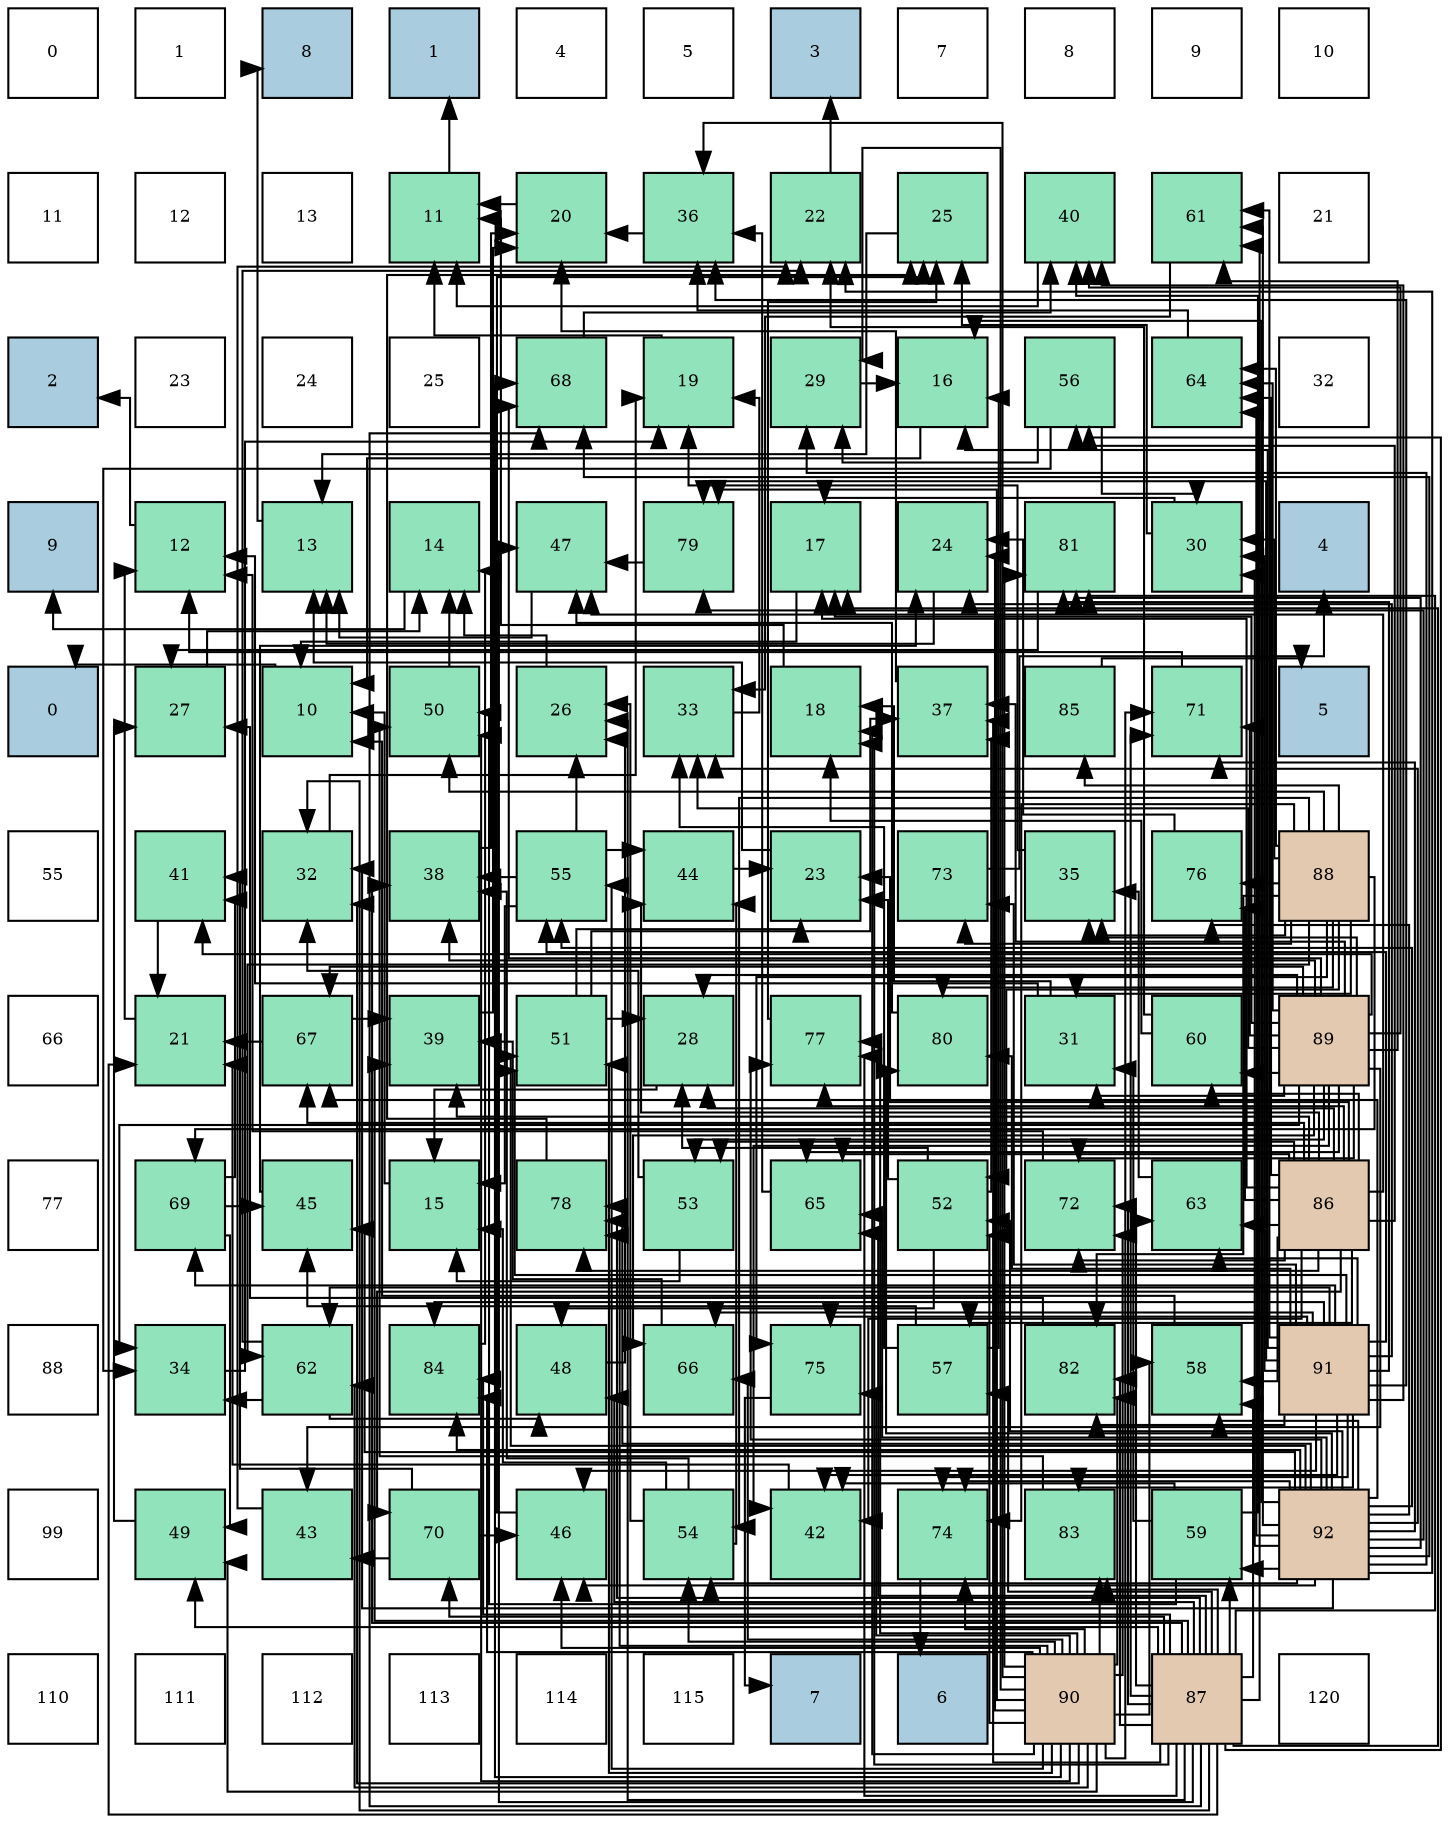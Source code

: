 digraph layout{
 rankdir=TB;
 splines=ortho;
 node [style=filled shape=square fixedsize=true width=0.6];
0[label="0", fontsize=8, fillcolor="#ffffff"];
1[label="1", fontsize=8, fillcolor="#ffffff"];
2[label="8", fontsize=8, fillcolor="#a9ccde"];
3[label="1", fontsize=8, fillcolor="#a9ccde"];
4[label="4", fontsize=8, fillcolor="#ffffff"];
5[label="5", fontsize=8, fillcolor="#ffffff"];
6[label="3", fontsize=8, fillcolor="#a9ccde"];
7[label="7", fontsize=8, fillcolor="#ffffff"];
8[label="8", fontsize=8, fillcolor="#ffffff"];
9[label="9", fontsize=8, fillcolor="#ffffff"];
10[label="10", fontsize=8, fillcolor="#ffffff"];
11[label="11", fontsize=8, fillcolor="#ffffff"];
12[label="12", fontsize=8, fillcolor="#ffffff"];
13[label="13", fontsize=8, fillcolor="#ffffff"];
14[label="11", fontsize=8, fillcolor="#91e3bb"];
15[label="20", fontsize=8, fillcolor="#91e3bb"];
16[label="36", fontsize=8, fillcolor="#91e3bb"];
17[label="22", fontsize=8, fillcolor="#91e3bb"];
18[label="25", fontsize=8, fillcolor="#91e3bb"];
19[label="40", fontsize=8, fillcolor="#91e3bb"];
20[label="61", fontsize=8, fillcolor="#91e3bb"];
21[label="21", fontsize=8, fillcolor="#ffffff"];
22[label="2", fontsize=8, fillcolor="#a9ccde"];
23[label="23", fontsize=8, fillcolor="#ffffff"];
24[label="24", fontsize=8, fillcolor="#ffffff"];
25[label="25", fontsize=8, fillcolor="#ffffff"];
26[label="68", fontsize=8, fillcolor="#91e3bb"];
27[label="19", fontsize=8, fillcolor="#91e3bb"];
28[label="29", fontsize=8, fillcolor="#91e3bb"];
29[label="16", fontsize=8, fillcolor="#91e3bb"];
30[label="56", fontsize=8, fillcolor="#91e3bb"];
31[label="64", fontsize=8, fillcolor="#91e3bb"];
32[label="32", fontsize=8, fillcolor="#ffffff"];
33[label="9", fontsize=8, fillcolor="#a9ccde"];
34[label="12", fontsize=8, fillcolor="#91e3bb"];
35[label="13", fontsize=8, fillcolor="#91e3bb"];
36[label="14", fontsize=8, fillcolor="#91e3bb"];
37[label="47", fontsize=8, fillcolor="#91e3bb"];
38[label="79", fontsize=8, fillcolor="#91e3bb"];
39[label="17", fontsize=8, fillcolor="#91e3bb"];
40[label="24", fontsize=8, fillcolor="#91e3bb"];
41[label="81", fontsize=8, fillcolor="#91e3bb"];
42[label="30", fontsize=8, fillcolor="#91e3bb"];
43[label="4", fontsize=8, fillcolor="#a9ccde"];
44[label="0", fontsize=8, fillcolor="#a9ccde"];
45[label="27", fontsize=8, fillcolor="#91e3bb"];
46[label="10", fontsize=8, fillcolor="#91e3bb"];
47[label="50", fontsize=8, fillcolor="#91e3bb"];
48[label="26", fontsize=8, fillcolor="#91e3bb"];
49[label="33", fontsize=8, fillcolor="#91e3bb"];
50[label="18", fontsize=8, fillcolor="#91e3bb"];
51[label="37", fontsize=8, fillcolor="#91e3bb"];
52[label="85", fontsize=8, fillcolor="#91e3bb"];
53[label="71", fontsize=8, fillcolor="#91e3bb"];
54[label="5", fontsize=8, fillcolor="#a9ccde"];
55[label="55", fontsize=8, fillcolor="#ffffff"];
56[label="41", fontsize=8, fillcolor="#91e3bb"];
57[label="32", fontsize=8, fillcolor="#91e3bb"];
58[label="38", fontsize=8, fillcolor="#91e3bb"];
59[label="55", fontsize=8, fillcolor="#91e3bb"];
60[label="44", fontsize=8, fillcolor="#91e3bb"];
61[label="23", fontsize=8, fillcolor="#91e3bb"];
62[label="73", fontsize=8, fillcolor="#91e3bb"];
63[label="35", fontsize=8, fillcolor="#91e3bb"];
64[label="76", fontsize=8, fillcolor="#91e3bb"];
65[label="88", fontsize=8, fillcolor="#e3c9af"];
66[label="66", fontsize=8, fillcolor="#ffffff"];
67[label="21", fontsize=8, fillcolor="#91e3bb"];
68[label="67", fontsize=8, fillcolor="#91e3bb"];
69[label="39", fontsize=8, fillcolor="#91e3bb"];
70[label="51", fontsize=8, fillcolor="#91e3bb"];
71[label="28", fontsize=8, fillcolor="#91e3bb"];
72[label="77", fontsize=8, fillcolor="#91e3bb"];
73[label="80", fontsize=8, fillcolor="#91e3bb"];
74[label="31", fontsize=8, fillcolor="#91e3bb"];
75[label="60", fontsize=8, fillcolor="#91e3bb"];
76[label="89", fontsize=8, fillcolor="#e3c9af"];
77[label="77", fontsize=8, fillcolor="#ffffff"];
78[label="69", fontsize=8, fillcolor="#91e3bb"];
79[label="45", fontsize=8, fillcolor="#91e3bb"];
80[label="15", fontsize=8, fillcolor="#91e3bb"];
81[label="78", fontsize=8, fillcolor="#91e3bb"];
82[label="53", fontsize=8, fillcolor="#91e3bb"];
83[label="65", fontsize=8, fillcolor="#91e3bb"];
84[label="52", fontsize=8, fillcolor="#91e3bb"];
85[label="72", fontsize=8, fillcolor="#91e3bb"];
86[label="63", fontsize=8, fillcolor="#91e3bb"];
87[label="86", fontsize=8, fillcolor="#e3c9af"];
88[label="88", fontsize=8, fillcolor="#ffffff"];
89[label="34", fontsize=8, fillcolor="#91e3bb"];
90[label="62", fontsize=8, fillcolor="#91e3bb"];
91[label="84", fontsize=8, fillcolor="#91e3bb"];
92[label="48", fontsize=8, fillcolor="#91e3bb"];
93[label="66", fontsize=8, fillcolor="#91e3bb"];
94[label="75", fontsize=8, fillcolor="#91e3bb"];
95[label="57", fontsize=8, fillcolor="#91e3bb"];
96[label="82", fontsize=8, fillcolor="#91e3bb"];
97[label="58", fontsize=8, fillcolor="#91e3bb"];
98[label="91", fontsize=8, fillcolor="#e3c9af"];
99[label="99", fontsize=8, fillcolor="#ffffff"];
100[label="49", fontsize=8, fillcolor="#91e3bb"];
101[label="43", fontsize=8, fillcolor="#91e3bb"];
102[label="70", fontsize=8, fillcolor="#91e3bb"];
103[label="46", fontsize=8, fillcolor="#91e3bb"];
104[label="54", fontsize=8, fillcolor="#91e3bb"];
105[label="42", fontsize=8, fillcolor="#91e3bb"];
106[label="74", fontsize=8, fillcolor="#91e3bb"];
107[label="83", fontsize=8, fillcolor="#91e3bb"];
108[label="59", fontsize=8, fillcolor="#91e3bb"];
109[label="92", fontsize=8, fillcolor="#e3c9af"];
110[label="110", fontsize=8, fillcolor="#ffffff"];
111[label="111", fontsize=8, fillcolor="#ffffff"];
112[label="112", fontsize=8, fillcolor="#ffffff"];
113[label="113", fontsize=8, fillcolor="#ffffff"];
114[label="114", fontsize=8, fillcolor="#ffffff"];
115[label="115", fontsize=8, fillcolor="#ffffff"];
116[label="7", fontsize=8, fillcolor="#a9ccde"];
117[label="6", fontsize=8, fillcolor="#a9ccde"];
118[label="90", fontsize=8, fillcolor="#e3c9af"];
119[label="87", fontsize=8, fillcolor="#e3c9af"];
120[label="120", fontsize=8, fillcolor="#ffffff"];
edge [constraint=false, style=vis];46 -> 44;
14 -> 3;
34 -> 22;
35 -> 2;
36 -> 33;
80 -> 46;
29 -> 46;
39 -> 46;
50 -> 14;
27 -> 14;
15 -> 14;
67 -> 34;
17 -> 6;
61 -> 35;
40 -> 35;
18 -> 35;
48 -> 36;
45 -> 36;
71 -> 80;
28 -> 29;
42 -> 39;
42 -> 18;
74 -> 34;
74 -> 50;
57 -> 27;
49 -> 27;
89 -> 27;
63 -> 27;
16 -> 15;
51 -> 15;
58 -> 15;
69 -> 15;
19 -> 14;
56 -> 67;
105 -> 67;
101 -> 17;
60 -> 61;
79 -> 40;
103 -> 18;
37 -> 35;
92 -> 48;
100 -> 45;
47 -> 36;
70 -> 61;
70 -> 71;
70 -> 51;
84 -> 61;
84 -> 71;
84 -> 51;
84 -> 92;
82 -> 80;
82 -> 57;
104 -> 80;
104 -> 48;
104 -> 58;
104 -> 60;
59 -> 80;
59 -> 48;
59 -> 58;
59 -> 60;
30 -> 28;
30 -> 42;
30 -> 89;
95 -> 29;
95 -> 49;
95 -> 79;
97 -> 46;
108 -> 74;
108 -> 19;
108 -> 105;
108 -> 47;
75 -> 50;
75 -> 17;
20 -> 49;
90 -> 17;
90 -> 89;
90 -> 92;
86 -> 63;
31 -> 16;
83 -> 16;
93 -> 69;
68 -> 67;
68 -> 69;
26 -> 19;
78 -> 56;
78 -> 79;
78 -> 100;
102 -> 56;
102 -> 101;
102 -> 103;
53 -> 34;
85 -> 34;
62 -> 43;
106 -> 117;
94 -> 116;
64 -> 40;
72 -> 18;
81 -> 18;
38 -> 37;
73 -> 37;
41 -> 45;
96 -> 45;
107 -> 47;
91 -> 36;
52 -> 54;
87 -> 39;
87 -> 61;
87 -> 71;
87 -> 69;
87 -> 105;
87 -> 60;
87 -> 37;
87 -> 82;
87 -> 30;
87 -> 95;
87 -> 97;
87 -> 75;
87 -> 86;
87 -> 31;
87 -> 83;
87 -> 68;
87 -> 102;
87 -> 85;
87 -> 64;
87 -> 72;
87 -> 81;
119 -> 39;
119 -> 50;
119 -> 67;
119 -> 48;
119 -> 57;
119 -> 51;
119 -> 58;
119 -> 69;
119 -> 37;
119 -> 92;
119 -> 100;
119 -> 30;
119 -> 95;
119 -> 97;
119 -> 108;
119 -> 20;
119 -> 86;
119 -> 83;
119 -> 26;
119 -> 102;
119 -> 53;
119 -> 85;
119 -> 72;
119 -> 81;
119 -> 41;
119 -> 96;
119 -> 107;
119 -> 91;
65 -> 42;
65 -> 74;
65 -> 63;
65 -> 47;
65 -> 84;
65 -> 104;
65 -> 90;
65 -> 31;
65 -> 78;
65 -> 62;
65 -> 106;
65 -> 94;
65 -> 64;
65 -> 73;
65 -> 96;
65 -> 52;
76 -> 39;
76 -> 71;
76 -> 74;
76 -> 49;
76 -> 89;
76 -> 63;
76 -> 51;
76 -> 58;
76 -> 19;
76 -> 56;
76 -> 105;
76 -> 101;
76 -> 82;
76 -> 75;
76 -> 20;
76 -> 31;
76 -> 83;
76 -> 93;
76 -> 68;
76 -> 26;
76 -> 53;
76 -> 85;
118 -> 50;
118 -> 40;
118 -> 28;
118 -> 57;
118 -> 16;
118 -> 103;
118 -> 100;
118 -> 47;
118 -> 70;
118 -> 84;
118 -> 104;
118 -> 59;
118 -> 97;
118 -> 90;
118 -> 93;
118 -> 26;
118 -> 53;
118 -> 85;
118 -> 106;
118 -> 94;
118 -> 72;
118 -> 81;
118 -> 38;
118 -> 41;
118 -> 96;
118 -> 107;
118 -> 91;
98 -> 29;
98 -> 40;
98 -> 42;
98 -> 16;
98 -> 19;
98 -> 105;
98 -> 103;
98 -> 70;
98 -> 59;
98 -> 20;
98 -> 90;
98 -> 86;
98 -> 93;
98 -> 78;
98 -> 62;
98 -> 106;
98 -> 94;
98 -> 38;
98 -> 73;
98 -> 41;
98 -> 96;
98 -> 107;
98 -> 91;
109 -> 29;
109 -> 17;
109 -> 28;
109 -> 42;
109 -> 57;
109 -> 49;
109 -> 79;
109 -> 103;
109 -> 70;
109 -> 84;
109 -> 104;
109 -> 59;
109 -> 97;
109 -> 108;
109 -> 20;
109 -> 31;
109 -> 83;
109 -> 68;
109 -> 26;
109 -> 53;
109 -> 106;
109 -> 64;
109 -> 72;
109 -> 81;
109 -> 38;
109 -> 73;
109 -> 41;
109 -> 91;
edge [constraint=true, style=invis];
0 -> 11 -> 22 -> 33 -> 44 -> 55 -> 66 -> 77 -> 88 -> 99 -> 110;
1 -> 12 -> 23 -> 34 -> 45 -> 56 -> 67 -> 78 -> 89 -> 100 -> 111;
2 -> 13 -> 24 -> 35 -> 46 -> 57 -> 68 -> 79 -> 90 -> 101 -> 112;
3 -> 14 -> 25 -> 36 -> 47 -> 58 -> 69 -> 80 -> 91 -> 102 -> 113;
4 -> 15 -> 26 -> 37 -> 48 -> 59 -> 70 -> 81 -> 92 -> 103 -> 114;
5 -> 16 -> 27 -> 38 -> 49 -> 60 -> 71 -> 82 -> 93 -> 104 -> 115;
6 -> 17 -> 28 -> 39 -> 50 -> 61 -> 72 -> 83 -> 94 -> 105 -> 116;
7 -> 18 -> 29 -> 40 -> 51 -> 62 -> 73 -> 84 -> 95 -> 106 -> 117;
8 -> 19 -> 30 -> 41 -> 52 -> 63 -> 74 -> 85 -> 96 -> 107 -> 118;
9 -> 20 -> 31 -> 42 -> 53 -> 64 -> 75 -> 86 -> 97 -> 108 -> 119;
10 -> 21 -> 32 -> 43 -> 54 -> 65 -> 76 -> 87 -> 98 -> 109 -> 120;
rank = same {0 -> 1 -> 2 -> 3 -> 4 -> 5 -> 6 -> 7 -> 8 -> 9 -> 10};
rank = same {11 -> 12 -> 13 -> 14 -> 15 -> 16 -> 17 -> 18 -> 19 -> 20 -> 21};
rank = same {22 -> 23 -> 24 -> 25 -> 26 -> 27 -> 28 -> 29 -> 30 -> 31 -> 32};
rank = same {33 -> 34 -> 35 -> 36 -> 37 -> 38 -> 39 -> 40 -> 41 -> 42 -> 43};
rank = same {44 -> 45 -> 46 -> 47 -> 48 -> 49 -> 50 -> 51 -> 52 -> 53 -> 54};
rank = same {55 -> 56 -> 57 -> 58 -> 59 -> 60 -> 61 -> 62 -> 63 -> 64 -> 65};
rank = same {66 -> 67 -> 68 -> 69 -> 70 -> 71 -> 72 -> 73 -> 74 -> 75 -> 76};
rank = same {77 -> 78 -> 79 -> 80 -> 81 -> 82 -> 83 -> 84 -> 85 -> 86 -> 87};
rank = same {88 -> 89 -> 90 -> 91 -> 92 -> 93 -> 94 -> 95 -> 96 -> 97 -> 98};
rank = same {99 -> 100 -> 101 -> 102 -> 103 -> 104 -> 105 -> 106 -> 107 -> 108 -> 109};
rank = same {110 -> 111 -> 112 -> 113 -> 114 -> 115 -> 116 -> 117 -> 118 -> 119 -> 120};
}